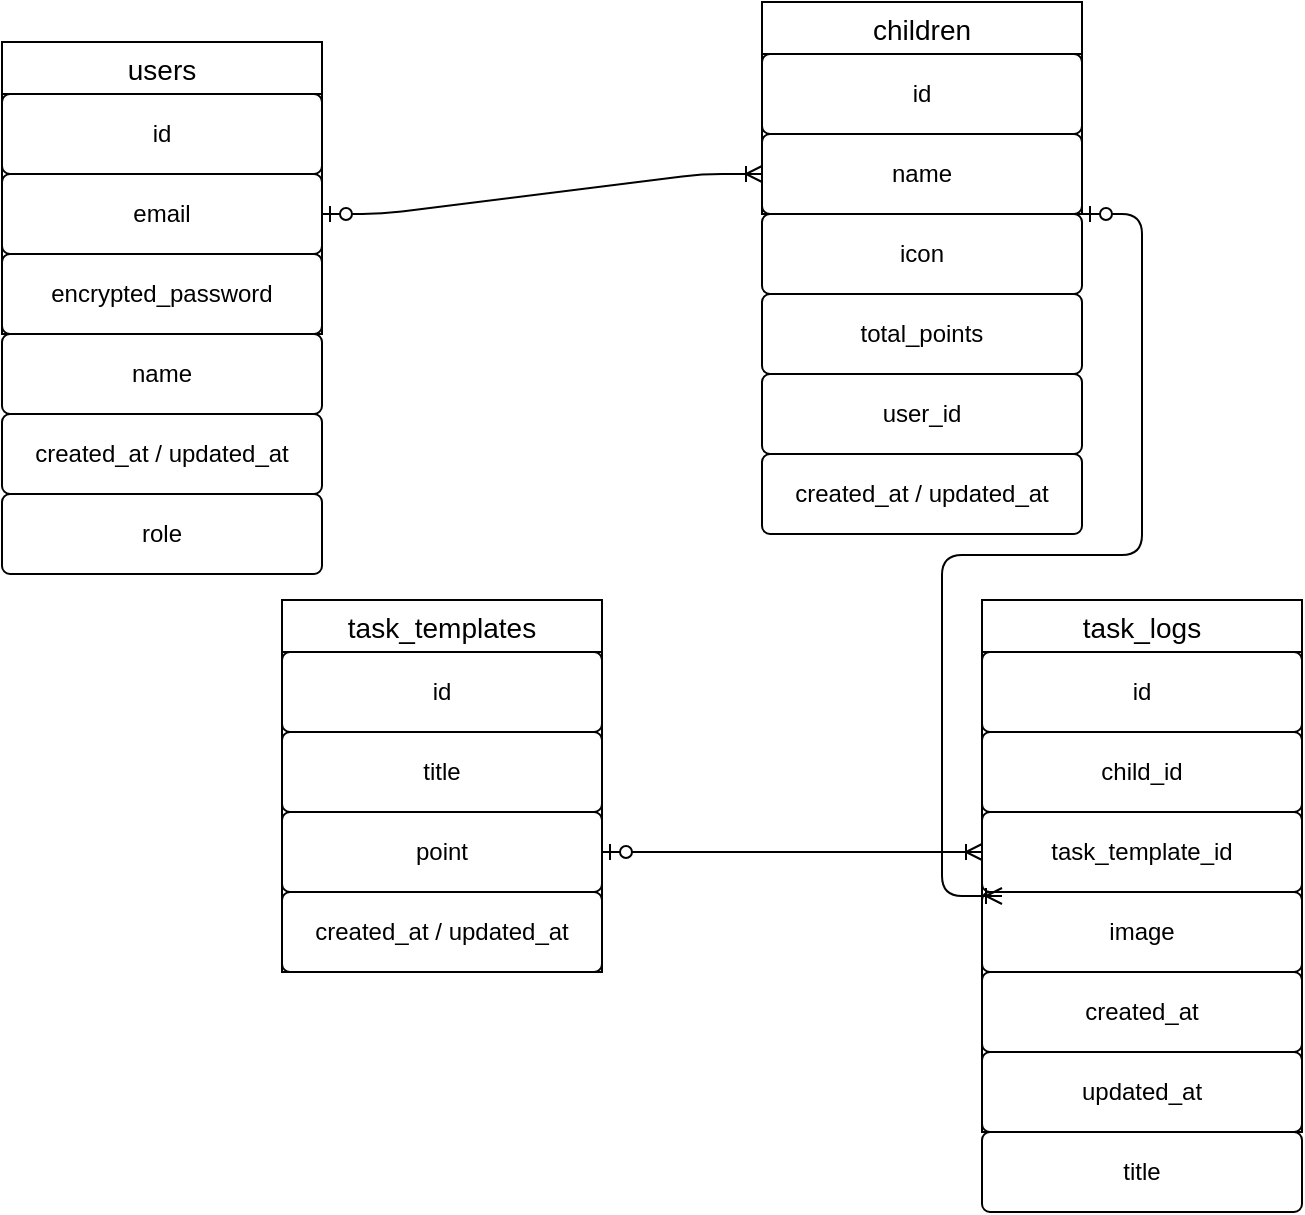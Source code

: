 <mxfile>
    <diagram id="WZTMFF_LnCzhV3_6bE9a" name="ページ1">
        <mxGraphModel dx="448" dy="383" grid="1" gridSize="10" guides="1" tooltips="1" connect="1" arrows="1" fold="1" page="1" pageScale="1" pageWidth="827" pageHeight="1169" math="0" shadow="0">
            <root>
                <mxCell id="0"/>
                <mxCell id="1" parent="0"/>
                <mxCell id="2" value="users" style="swimlane;fontStyle=0;childLayout=stackLayout;horizontal=1;startSize=26;horizontalStack=0;resizeParent=1;resizeParentMax=0;resizeLast=0;collapsible=1;marginBottom=0;align=center;fontSize=14;" parent="1" vertex="1">
                    <mxGeometry x="40" y="40" width="160" height="146" as="geometry"/>
                </mxCell>
                <mxCell id="6" value="id" style="rounded=1;arcSize=10;whiteSpace=wrap;html=1;align=center;" parent="2" vertex="1">
                    <mxGeometry y="26" width="160" height="40" as="geometry"/>
                </mxCell>
                <mxCell id="7" value="email" style="rounded=1;arcSize=10;whiteSpace=wrap;html=1;align=center;" parent="2" vertex="1">
                    <mxGeometry y="66" width="160" height="40" as="geometry"/>
                </mxCell>
                <mxCell id="8" value="&lt;p class=&quot;p1&quot;&gt;encrypted_password&lt;/p&gt;" style="rounded=1;arcSize=10;whiteSpace=wrap;html=1;align=center;" parent="2" vertex="1">
                    <mxGeometry y="106" width="160" height="40" as="geometry"/>
                </mxCell>
                <mxCell id="9" value="name" style="rounded=1;arcSize=10;whiteSpace=wrap;html=1;align=center;" parent="1" vertex="1">
                    <mxGeometry x="40" y="186" width="160" height="40" as="geometry"/>
                </mxCell>
                <mxCell id="10" value="&lt;p class=&quot;p1&quot;&gt;created_at / updated_at&lt;/p&gt;" style="rounded=1;arcSize=10;whiteSpace=wrap;html=1;align=center;" parent="1" vertex="1">
                    <mxGeometry x="40" y="226" width="160" height="40" as="geometry"/>
                </mxCell>
                <mxCell id="11" value="children" style="swimlane;fontStyle=0;childLayout=stackLayout;horizontal=1;startSize=26;horizontalStack=0;resizeParent=1;resizeParentMax=0;resizeLast=0;collapsible=1;marginBottom=0;align=center;fontSize=14;" parent="1" vertex="1">
                    <mxGeometry x="420" y="20" width="160" height="106" as="geometry"/>
                </mxCell>
                <mxCell id="16" value="id" style="rounded=1;arcSize=10;whiteSpace=wrap;html=1;align=center;" parent="11" vertex="1">
                    <mxGeometry y="26" width="160" height="40" as="geometry"/>
                </mxCell>
                <mxCell id="17" value="name" style="rounded=1;arcSize=10;whiteSpace=wrap;html=1;align=center;" parent="11" vertex="1">
                    <mxGeometry y="66" width="160" height="40" as="geometry"/>
                </mxCell>
                <mxCell id="18" value="icon" style="rounded=1;arcSize=10;whiteSpace=wrap;html=1;align=center;" parent="1" vertex="1">
                    <mxGeometry x="420" y="126" width="160" height="40" as="geometry"/>
                </mxCell>
                <mxCell id="19" value="user_id" style="rounded=1;arcSize=10;whiteSpace=wrap;html=1;align=center;" parent="1" vertex="1">
                    <mxGeometry x="420" y="206" width="160" height="40" as="geometry"/>
                </mxCell>
                <mxCell id="22" value="&lt;span style=&quot;color: rgb(0, 0, 0);&quot;&gt;created_at / updated_at&lt;/span&gt;" style="rounded=1;arcSize=10;whiteSpace=wrap;html=1;align=center;" parent="1" vertex="1">
                    <mxGeometry x="420" y="246" width="160" height="40" as="geometry"/>
                </mxCell>
                <mxCell id="23" value="task_logs" style="swimlane;fontStyle=0;childLayout=stackLayout;horizontal=1;startSize=26;horizontalStack=0;resizeParent=1;resizeParentMax=0;resizeLast=0;collapsible=1;marginBottom=0;align=center;fontSize=14;" parent="1" vertex="1">
                    <mxGeometry x="530" y="319" width="160" height="266" as="geometry"/>
                </mxCell>
                <mxCell id="27" value="id" style="rounded=1;arcSize=10;whiteSpace=wrap;html=1;align=center;" parent="23" vertex="1">
                    <mxGeometry y="26" width="160" height="40" as="geometry"/>
                </mxCell>
                <mxCell id="28" value="&lt;p class=&quot;p1&quot;&gt;child_id&lt;/p&gt;" style="rounded=1;arcSize=10;whiteSpace=wrap;html=1;align=center;" parent="23" vertex="1">
                    <mxGeometry y="66" width="160" height="40" as="geometry"/>
                </mxCell>
                <mxCell id="29" value="&lt;p class=&quot;p1&quot;&gt;task_template_id&lt;/p&gt;" style="rounded=1;arcSize=10;whiteSpace=wrap;html=1;align=center;" parent="23" vertex="1">
                    <mxGeometry y="106" width="160" height="40" as="geometry"/>
                </mxCell>
                <mxCell id="30" value="&lt;p class=&quot;p1&quot;&gt;image&lt;/p&gt;" style="rounded=1;arcSize=10;whiteSpace=wrap;html=1;align=center;" parent="23" vertex="1">
                    <mxGeometry y="146" width="160" height="40" as="geometry"/>
                </mxCell>
                <mxCell id="39" value="&lt;p class=&quot;p1&quot;&gt;created_at&lt;/p&gt;" style="rounded=1;arcSize=10;whiteSpace=wrap;html=1;align=center;" parent="23" vertex="1">
                    <mxGeometry y="186" width="160" height="40" as="geometry"/>
                </mxCell>
                <mxCell id="40" value="&lt;p class=&quot;p1&quot;&gt;updated_at&lt;/p&gt;" style="rounded=1;arcSize=10;whiteSpace=wrap;html=1;align=center;" parent="23" vertex="1">
                    <mxGeometry y="226" width="160" height="40" as="geometry"/>
                </mxCell>
                <mxCell id="31" value="task_templates" style="swimlane;fontStyle=0;childLayout=stackLayout;horizontal=1;startSize=26;horizontalStack=0;resizeParent=1;resizeParentMax=0;resizeLast=0;collapsible=1;marginBottom=0;align=center;fontSize=14;" parent="1" vertex="1">
                    <mxGeometry x="180" y="319" width="160" height="186" as="geometry"/>
                </mxCell>
                <mxCell id="35" value="id" style="rounded=1;arcSize=10;whiteSpace=wrap;html=1;align=center;" parent="31" vertex="1">
                    <mxGeometry y="26" width="160" height="40" as="geometry"/>
                </mxCell>
                <mxCell id="36" value="title" style="rounded=1;arcSize=10;whiteSpace=wrap;html=1;align=center;" parent="31" vertex="1">
                    <mxGeometry y="66" width="160" height="40" as="geometry"/>
                </mxCell>
                <mxCell id="37" value="point" style="rounded=1;arcSize=10;whiteSpace=wrap;html=1;align=center;" parent="31" vertex="1">
                    <mxGeometry y="106" width="160" height="40" as="geometry"/>
                </mxCell>
                <mxCell id="38" value="&lt;p class=&quot;p1&quot;&gt;created_at / updated_at&lt;/p&gt;" style="rounded=1;arcSize=10;whiteSpace=wrap;html=1;align=center;" parent="31" vertex="1">
                    <mxGeometry y="146" width="160" height="40" as="geometry"/>
                </mxCell>
                <mxCell id="43" value="" style="edgeStyle=entityRelationEdgeStyle;fontSize=12;html=1;endArrow=ERoneToMany;startArrow=ERzeroToOne;exitX=1;exitY=0.5;exitDx=0;exitDy=0;entryX=0;entryY=0.5;entryDx=0;entryDy=0;" parent="1" source="7" target="17" edge="1">
                    <mxGeometry width="100" height="100" relative="1" as="geometry">
                        <mxPoint x="310" y="230" as="sourcePoint"/>
                        <mxPoint x="410" y="130" as="targetPoint"/>
                    </mxGeometry>
                </mxCell>
                <mxCell id="44" value="" style="edgeStyle=entityRelationEdgeStyle;fontSize=12;html=1;endArrow=ERoneToMany;startArrow=ERzeroToOne;exitX=1;exitY=1;exitDx=0;exitDy=0;" parent="1" source="11" edge="1">
                    <mxGeometry width="100" height="100" relative="1" as="geometry">
                        <mxPoint x="620" y="160" as="sourcePoint"/>
                        <mxPoint x="540" y="467" as="targetPoint"/>
                        <Array as="points">
                            <mxPoint x="390" y="227"/>
                            <mxPoint x="560" y="377"/>
                        </Array>
                    </mxGeometry>
                </mxCell>
                <mxCell id="45" value="" style="edgeStyle=entityRelationEdgeStyle;fontSize=12;html=1;endArrow=ERoneToMany;startArrow=ERzeroToOne;exitX=1;exitY=0.5;exitDx=0;exitDy=0;entryX=0;entryY=0.5;entryDx=0;entryDy=0;" parent="1" source="37" target="29" edge="1">
                    <mxGeometry width="100" height="100" relative="1" as="geometry">
                        <mxPoint x="510" y="420" as="sourcePoint"/>
                        <mxPoint x="610" y="320" as="targetPoint"/>
                    </mxGeometry>
                </mxCell>
                <mxCell id="47" value="role" style="rounded=1;arcSize=10;whiteSpace=wrap;html=1;align=center;" parent="1" vertex="1">
                    <mxGeometry x="40" y="266" width="160" height="40" as="geometry"/>
                </mxCell>
                <mxCell id="48" value="&lt;p class=&quot;p1&quot;&gt;total_points&lt;/p&gt;" style="rounded=1;arcSize=10;whiteSpace=wrap;html=1;align=center;" parent="1" vertex="1">
                    <mxGeometry x="420" y="166" width="160" height="40" as="geometry"/>
                </mxCell>
                <mxCell id="49" value="titl&lt;span style=&quot;background-color: transparent;&quot;&gt;e&lt;/span&gt;" style="rounded=1;arcSize=10;whiteSpace=wrap;html=1;align=center;" vertex="1" parent="1">
                    <mxGeometry x="530" y="585" width="160" height="40" as="geometry"/>
                </mxCell>
            </root>
        </mxGraphModel>
    </diagram>
</mxfile>